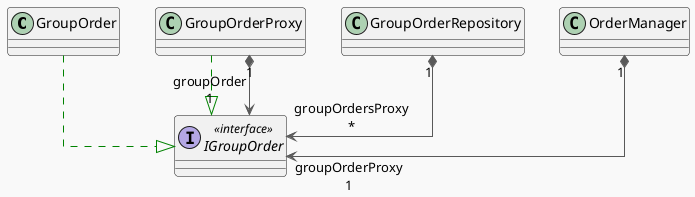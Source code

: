 @startuml
!theme mars
top to bottom direction
skinparam linetype ortho

class GroupOrder {
}
class GroupOrderProxy {}
class GroupOrderRepository {
}
interface IGroupOrder << interface >> {
}
class OrderManager {
}

GroupOrder                 -[#008200,dashed]-^  IGroupOrder
GroupOrderProxy            -[#008200,dashed]-^  IGroupOrder
GroupOrderProxy           "1" *-[#595959,plain]-> "groupOrder\n1" IGroupOrder
GroupOrderRepository      "1" *-[#595959,plain]-> "groupOrdersProxy\n*" IGroupOrder
OrderManager              "1" *-[#595959,plain]-> "groupOrderProxy\n1" IGroupOrder

@enduml

